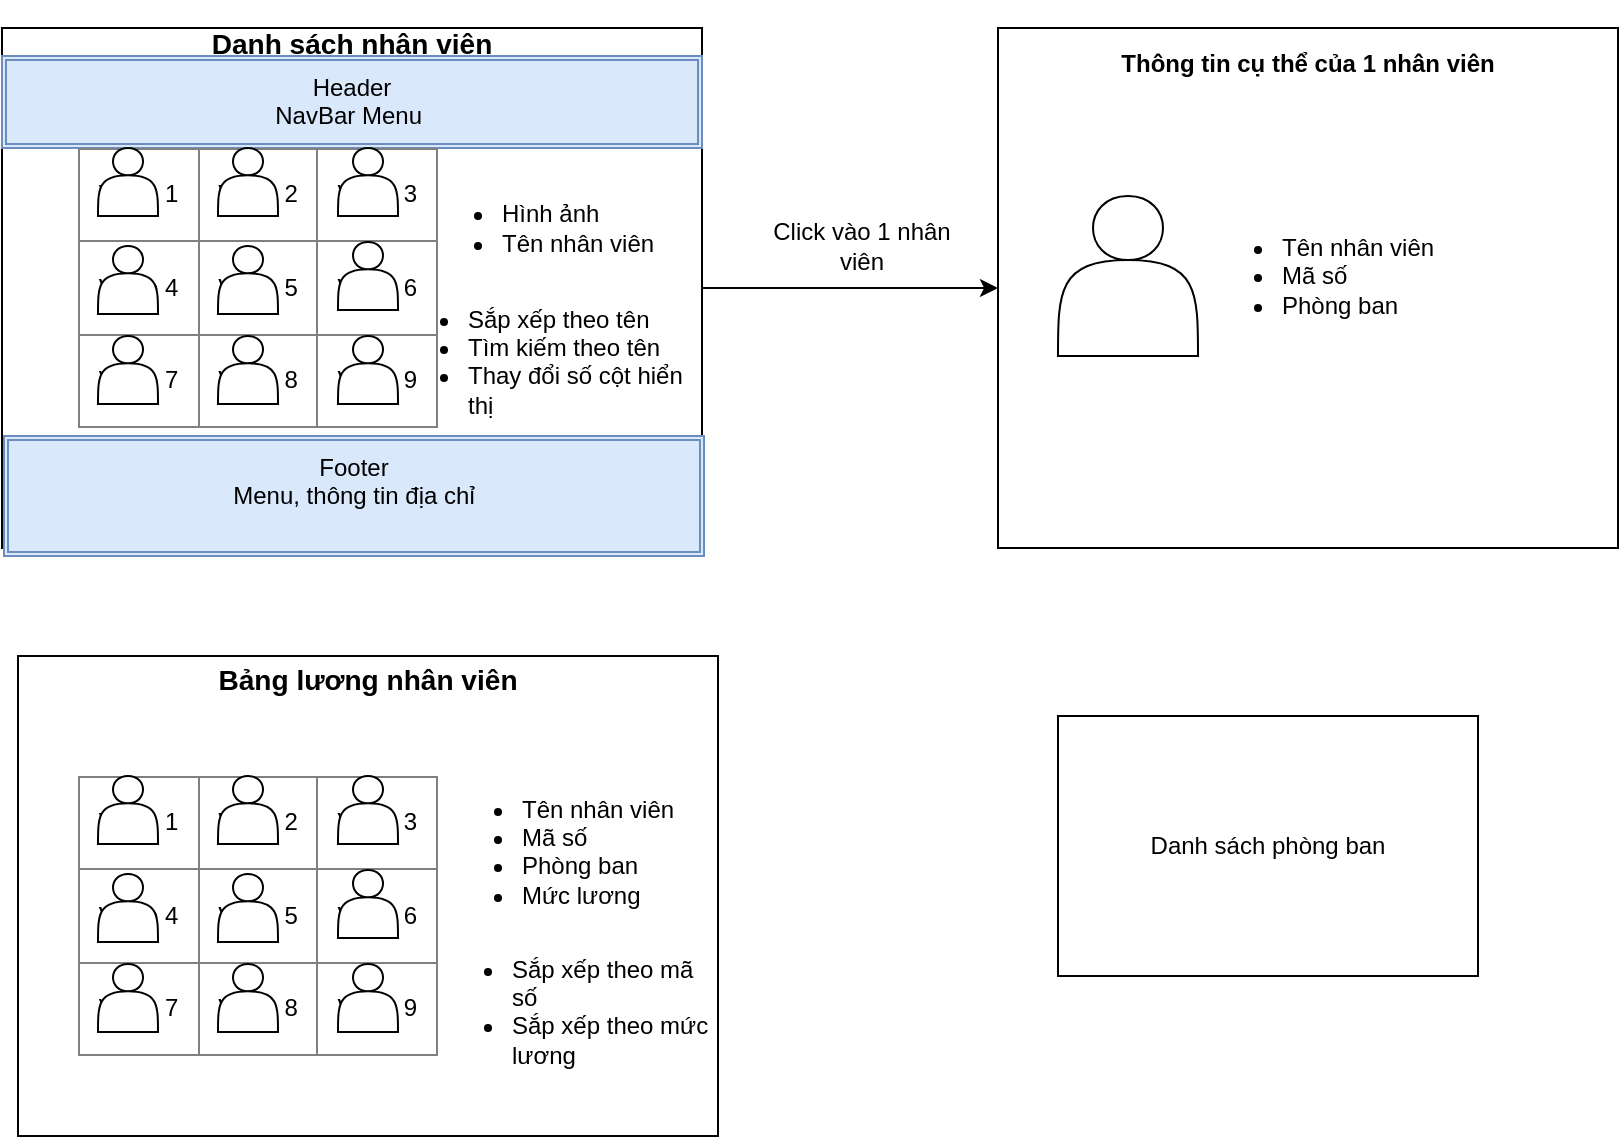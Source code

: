 <mxfile version="16.5.6" type="github">
  <diagram id="pb4SdE6-r2ZsqCLpavfr" name="Page-1">
    <mxGraphModel dx="1038" dy="547" grid="1" gridSize="10" guides="1" tooltips="1" connect="1" arrows="1" fold="1" page="1" pageScale="1" pageWidth="827" pageHeight="1169" math="0" shadow="0">
      <root>
        <mxCell id="0" />
        <mxCell id="1" parent="0" />
        <mxCell id="zKxOlCtOejwHsQ1bgcev-1" value="&lt;h3&gt;Danh sách nhân viên&lt;/h3&gt;" style="whiteSpace=wrap;html=1;align=center;spacingTop=-21;horizontal=1;verticalAlign=top;labelPosition=center;verticalLabelPosition=middle;" parent="1" vertex="1">
          <mxGeometry x="2" y="16" width="350" height="260" as="geometry" />
        </mxCell>
        <mxCell id="KNncjrBmfiQTa96TtwuM-5" value="" style="edgeStyle=orthogonalEdgeStyle;rounded=0;orthogonalLoop=1;jettySize=auto;html=1;" edge="1" parent="1" source="zKxOlCtOejwHsQ1bgcev-1" target="KNncjrBmfiQTa96TtwuM-4">
          <mxGeometry relative="1" as="geometry" />
        </mxCell>
        <mxCell id="KNncjrBmfiQTa96TtwuM-1" value="Danh sách phòng ban" style="whiteSpace=wrap;html=1;" vertex="1" parent="1">
          <mxGeometry x="530" y="360" width="210" height="130" as="geometry" />
        </mxCell>
        <mxCell id="KNncjrBmfiQTa96TtwuM-2" value="&lt;h3&gt;Bảng lương nhân viên&lt;/h3&gt;" style="whiteSpace=wrap;html=1;verticalAlign=top;spacingTop=-17;" vertex="1" parent="1">
          <mxGeometry x="10" y="330" width="350" height="240" as="geometry" />
        </mxCell>
        <mxCell id="KNncjrBmfiQTa96TtwuM-4" value="&lt;h4&gt;Thông tin cụ thể của 1 nhân viên&lt;/h4&gt;" style="whiteSpace=wrap;html=1;verticalAlign=top;spacingTop=-12;" vertex="1" parent="1">
          <mxGeometry x="500" y="16" width="310" height="260" as="geometry" />
        </mxCell>
        <mxCell id="KNncjrBmfiQTa96TtwuM-6" value="&lt;ul&gt;&lt;li&gt;Hình ảnh&lt;/li&gt;&lt;li&gt;Tên nhân viên&lt;/li&gt;&lt;/ul&gt;" style="text;strokeColor=none;fillColor=none;html=1;whiteSpace=wrap;verticalAlign=middle;overflow=hidden;" vertex="1" parent="1">
          <mxGeometry x="210" y="76" width="150" height="80" as="geometry" />
        </mxCell>
        <mxCell id="KNncjrBmfiQTa96TtwuM-7" value="Footer&lt;br&gt;Menu, thông tin địa chỉ" style="shape=ext;double=1;rounded=0;whiteSpace=wrap;html=1;verticalAlign=top;labelBackgroundColor=none;fillColor=#dae8fc;strokeColor=#6c8ebf;" vertex="1" parent="1">
          <mxGeometry x="3" y="220" width="350" height="60" as="geometry" />
        </mxCell>
        <mxCell id="KNncjrBmfiQTa96TtwuM-9" value="Click vào 1 nhân viên" style="text;html=1;strokeColor=none;fillColor=none;align=center;verticalAlign=middle;whiteSpace=wrap;rounded=0;labelBackgroundColor=none;" vertex="1" parent="1">
          <mxGeometry x="384" y="110" width="96" height="30" as="geometry" />
        </mxCell>
        <mxCell id="KNncjrBmfiQTa96TtwuM-10" value="Header&lt;br&gt;NavBar Menu&amp;nbsp;" style="shape=ext;double=1;rounded=0;whiteSpace=wrap;html=1;verticalAlign=top;labelBackgroundColor=none;fillColor=#dae8fc;strokeColor=#6c8ebf;" vertex="1" parent="1">
          <mxGeometry x="2" y="30" width="350" height="46" as="geometry" />
        </mxCell>
        <mxCell id="KNncjrBmfiQTa96TtwuM-11" value="" style="shape=actor;whiteSpace=wrap;html=1;labelBackgroundColor=none;" vertex="1" parent="1">
          <mxGeometry x="530" y="100" width="70" height="80" as="geometry" />
        </mxCell>
        <mxCell id="KNncjrBmfiQTa96TtwuM-22" value="&lt;ul&gt;&lt;li&gt;Tên nhân viên&lt;/li&gt;&lt;li&gt;Mã số&lt;/li&gt;&lt;li&gt;Phòng ban&lt;/li&gt;&lt;/ul&gt;" style="text;strokeColor=none;fillColor=none;html=1;whiteSpace=wrap;verticalAlign=middle;overflow=hidden;" vertex="1" parent="1">
          <mxGeometry x="600" y="100" width="150" height="80" as="geometry" />
        </mxCell>
        <mxCell id="KNncjrBmfiQTa96TtwuM-27" value="" style="group" vertex="1" connectable="0" parent="1">
          <mxGeometry x="40" y="76" width="180" height="140" as="geometry" />
        </mxCell>
        <mxCell id="KNncjrBmfiQTa96TtwuM-8" value="&lt;table border=&quot;1&quot; width=&quot;100%&quot; height=&quot;100%&quot; style=&quot;width:100%;height:100%;border-collapse:collapse;&quot;&gt;&lt;tr&gt;&lt;td align=&quot;center&quot;&gt;Value 1&lt;/td&gt;&lt;td align=&quot;center&quot;&gt;Value 2&lt;/td&gt;&lt;td align=&quot;center&quot;&gt;Value 3&lt;/td&gt;&lt;/tr&gt;&lt;tr&gt;&lt;td align=&quot;center&quot;&gt;Value 4&lt;/td&gt;&lt;td align=&quot;center&quot;&gt;Value 5&lt;/td&gt;&lt;td align=&quot;center&quot;&gt;Value 6&lt;/td&gt;&lt;/tr&gt;&lt;tr&gt;&lt;td align=&quot;center&quot;&gt;Value 7&lt;/td&gt;&lt;td align=&quot;center&quot;&gt;Value 8&lt;/td&gt;&lt;td align=&quot;center&quot;&gt;Value 9&lt;/td&gt;&lt;/tr&gt;&lt;/table&gt;" style="text;html=1;strokeColor=none;fillColor=none;overflow=fill;labelBackgroundColor=none;" vertex="1" parent="KNncjrBmfiQTa96TtwuM-27">
          <mxGeometry width="180" height="140" as="geometry" />
        </mxCell>
        <mxCell id="KNncjrBmfiQTa96TtwuM-12" value="" style="shape=actor;whiteSpace=wrap;html=1;labelBackgroundColor=none;" vertex="1" parent="KNncjrBmfiQTa96TtwuM-27">
          <mxGeometry x="10" width="30" height="34" as="geometry" />
        </mxCell>
        <mxCell id="KNncjrBmfiQTa96TtwuM-13" value="" style="shape=actor;whiteSpace=wrap;html=1;labelBackgroundColor=none;" vertex="1" parent="KNncjrBmfiQTa96TtwuM-27">
          <mxGeometry x="70" width="30" height="34" as="geometry" />
        </mxCell>
        <mxCell id="KNncjrBmfiQTa96TtwuM-14" value="" style="shape=actor;whiteSpace=wrap;html=1;labelBackgroundColor=none;" vertex="1" parent="KNncjrBmfiQTa96TtwuM-27">
          <mxGeometry x="130" width="30" height="34" as="geometry" />
        </mxCell>
        <mxCell id="KNncjrBmfiQTa96TtwuM-15" value="" style="shape=actor;whiteSpace=wrap;html=1;labelBackgroundColor=none;" vertex="1" parent="KNncjrBmfiQTa96TtwuM-27">
          <mxGeometry x="10" y="49" width="30" height="34" as="geometry" />
        </mxCell>
        <mxCell id="KNncjrBmfiQTa96TtwuM-16" value="" style="shape=actor;whiteSpace=wrap;html=1;labelBackgroundColor=none;" vertex="1" parent="KNncjrBmfiQTa96TtwuM-27">
          <mxGeometry x="70" y="49" width="30" height="34" as="geometry" />
        </mxCell>
        <mxCell id="KNncjrBmfiQTa96TtwuM-17" value="" style="shape=actor;whiteSpace=wrap;html=1;labelBackgroundColor=none;" vertex="1" parent="KNncjrBmfiQTa96TtwuM-27">
          <mxGeometry x="10" y="94" width="30" height="34" as="geometry" />
        </mxCell>
        <mxCell id="KNncjrBmfiQTa96TtwuM-18" value="" style="shape=actor;whiteSpace=wrap;html=1;labelBackgroundColor=none;" vertex="1" parent="KNncjrBmfiQTa96TtwuM-27">
          <mxGeometry x="70" y="94" width="30" height="34" as="geometry" />
        </mxCell>
        <mxCell id="KNncjrBmfiQTa96TtwuM-19" value="" style="shape=actor;whiteSpace=wrap;html=1;labelBackgroundColor=none;" vertex="1" parent="KNncjrBmfiQTa96TtwuM-27">
          <mxGeometry x="130" y="94" width="30" height="34" as="geometry" />
        </mxCell>
        <mxCell id="KNncjrBmfiQTa96TtwuM-20" value="" style="shape=actor;whiteSpace=wrap;html=1;labelBackgroundColor=none;" vertex="1" parent="KNncjrBmfiQTa96TtwuM-27">
          <mxGeometry x="130" y="47" width="30" height="34" as="geometry" />
        </mxCell>
        <mxCell id="KNncjrBmfiQTa96TtwuM-28" value="" style="group" vertex="1" connectable="0" parent="1">
          <mxGeometry x="40" y="390" width="180" height="140" as="geometry" />
        </mxCell>
        <mxCell id="KNncjrBmfiQTa96TtwuM-29" value="&lt;table border=&quot;1&quot; width=&quot;100%&quot; height=&quot;100%&quot; style=&quot;width:100%;height:100%;border-collapse:collapse;&quot;&gt;&lt;tr&gt;&lt;td align=&quot;center&quot;&gt;Value 1&lt;/td&gt;&lt;td align=&quot;center&quot;&gt;Value 2&lt;/td&gt;&lt;td align=&quot;center&quot;&gt;Value 3&lt;/td&gt;&lt;/tr&gt;&lt;tr&gt;&lt;td align=&quot;center&quot;&gt;Value 4&lt;/td&gt;&lt;td align=&quot;center&quot;&gt;Value 5&lt;/td&gt;&lt;td align=&quot;center&quot;&gt;Value 6&lt;/td&gt;&lt;/tr&gt;&lt;tr&gt;&lt;td align=&quot;center&quot;&gt;Value 7&lt;/td&gt;&lt;td align=&quot;center&quot;&gt;Value 8&lt;/td&gt;&lt;td align=&quot;center&quot;&gt;Value 9&lt;/td&gt;&lt;/tr&gt;&lt;/table&gt;" style="text;html=1;strokeColor=none;fillColor=none;overflow=fill;labelBackgroundColor=none;" vertex="1" parent="KNncjrBmfiQTa96TtwuM-28">
          <mxGeometry width="180" height="140" as="geometry" />
        </mxCell>
        <mxCell id="KNncjrBmfiQTa96TtwuM-30" value="" style="shape=actor;whiteSpace=wrap;html=1;labelBackgroundColor=none;" vertex="1" parent="KNncjrBmfiQTa96TtwuM-28">
          <mxGeometry x="10" width="30" height="34" as="geometry" />
        </mxCell>
        <mxCell id="KNncjrBmfiQTa96TtwuM-31" value="" style="shape=actor;whiteSpace=wrap;html=1;labelBackgroundColor=none;" vertex="1" parent="KNncjrBmfiQTa96TtwuM-28">
          <mxGeometry x="70" width="30" height="34" as="geometry" />
        </mxCell>
        <mxCell id="KNncjrBmfiQTa96TtwuM-32" value="" style="shape=actor;whiteSpace=wrap;html=1;labelBackgroundColor=none;" vertex="1" parent="KNncjrBmfiQTa96TtwuM-28">
          <mxGeometry x="130" width="30" height="34" as="geometry" />
        </mxCell>
        <mxCell id="KNncjrBmfiQTa96TtwuM-33" value="" style="shape=actor;whiteSpace=wrap;html=1;labelBackgroundColor=none;" vertex="1" parent="KNncjrBmfiQTa96TtwuM-28">
          <mxGeometry x="10" y="49" width="30" height="34" as="geometry" />
        </mxCell>
        <mxCell id="KNncjrBmfiQTa96TtwuM-34" value="" style="shape=actor;whiteSpace=wrap;html=1;labelBackgroundColor=none;" vertex="1" parent="KNncjrBmfiQTa96TtwuM-28">
          <mxGeometry x="70" y="49" width="30" height="34" as="geometry" />
        </mxCell>
        <mxCell id="KNncjrBmfiQTa96TtwuM-35" value="" style="shape=actor;whiteSpace=wrap;html=1;labelBackgroundColor=none;" vertex="1" parent="KNncjrBmfiQTa96TtwuM-28">
          <mxGeometry x="10" y="94" width="30" height="34" as="geometry" />
        </mxCell>
        <mxCell id="KNncjrBmfiQTa96TtwuM-36" value="" style="shape=actor;whiteSpace=wrap;html=1;labelBackgroundColor=none;" vertex="1" parent="KNncjrBmfiQTa96TtwuM-28">
          <mxGeometry x="70" y="94" width="30" height="34" as="geometry" />
        </mxCell>
        <mxCell id="KNncjrBmfiQTa96TtwuM-37" value="" style="shape=actor;whiteSpace=wrap;html=1;labelBackgroundColor=none;" vertex="1" parent="KNncjrBmfiQTa96TtwuM-28">
          <mxGeometry x="130" y="94" width="30" height="34" as="geometry" />
        </mxCell>
        <mxCell id="KNncjrBmfiQTa96TtwuM-38" value="" style="shape=actor;whiteSpace=wrap;html=1;labelBackgroundColor=none;" vertex="1" parent="KNncjrBmfiQTa96TtwuM-28">
          <mxGeometry x="130" y="47" width="30" height="34" as="geometry" />
        </mxCell>
        <mxCell id="KNncjrBmfiQTa96TtwuM-39" value="&lt;ul&gt;&lt;li&gt;Tên nhân viên&lt;/li&gt;&lt;li&gt;Mã số&lt;/li&gt;&lt;li&gt;Phòng ban&lt;/li&gt;&lt;li&gt;Mức lương&lt;/li&gt;&lt;/ul&gt;" style="text;strokeColor=none;fillColor=none;html=1;whiteSpace=wrap;verticalAlign=middle;overflow=hidden;" vertex="1" parent="1">
          <mxGeometry x="220" y="385" width="150" height="80" as="geometry" />
        </mxCell>
        <mxCell id="KNncjrBmfiQTa96TtwuM-40" value="&lt;ul&gt;&lt;li&gt;Sắp xếp theo tên&lt;/li&gt;&lt;li&gt;Tìm kiếm theo tên&lt;/li&gt;&lt;li&gt;Thay đổi số cột hiển thị&lt;/li&gt;&lt;/ul&gt;" style="text;strokeColor=none;fillColor=none;html=1;whiteSpace=wrap;verticalAlign=middle;overflow=hidden;" vertex="1" parent="1">
          <mxGeometry x="193" y="140" width="157" height="80" as="geometry" />
        </mxCell>
        <mxCell id="KNncjrBmfiQTa96TtwuM-41" value="&lt;ul&gt;&lt;li&gt;Sắp xếp theo mã số&amp;nbsp;&lt;/li&gt;&lt;li&gt;Sắp xếp theo mức lương&lt;/li&gt;&lt;/ul&gt;" style="text;strokeColor=none;fillColor=none;html=1;whiteSpace=wrap;verticalAlign=middle;overflow=hidden;" vertex="1" parent="1">
          <mxGeometry x="215" y="465" width="150" height="80" as="geometry" />
        </mxCell>
      </root>
    </mxGraphModel>
  </diagram>
</mxfile>
